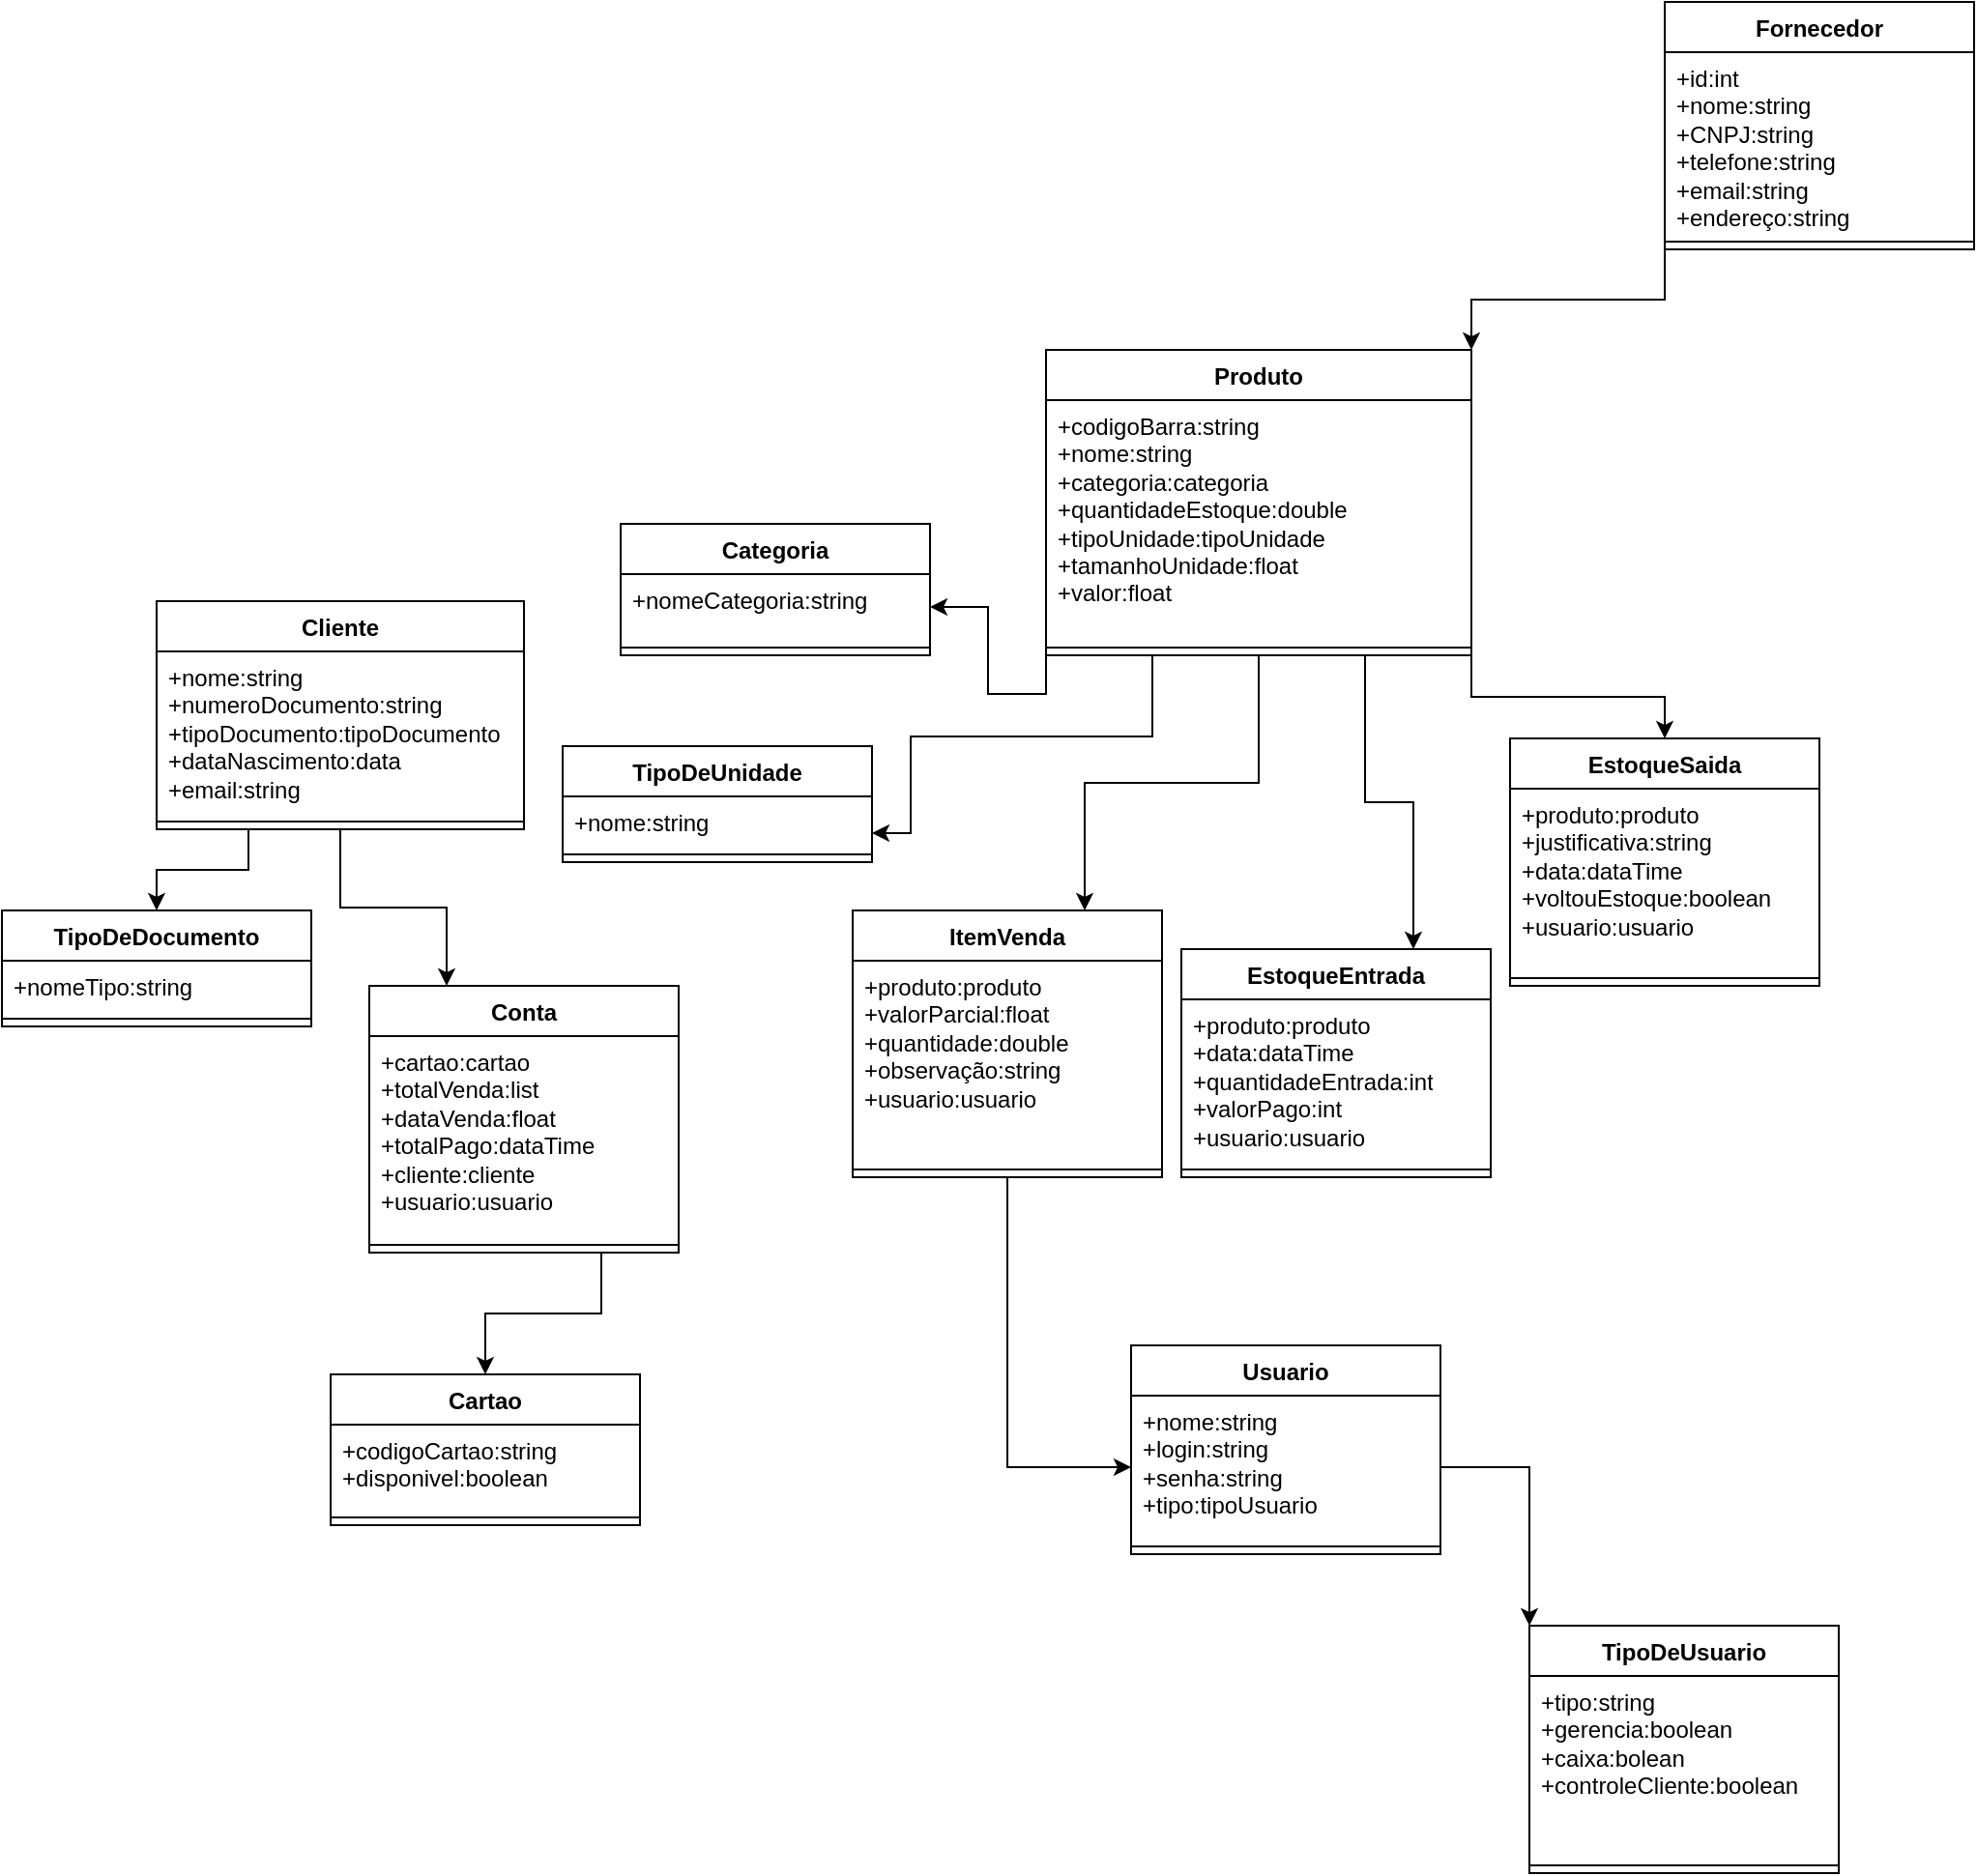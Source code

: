 <mxfile version="26.2.9">
  <diagram name="Página-1" id="etKGzabOYZ8_8JmHZPXm">
    <mxGraphModel dx="2255" dy="743" grid="1" gridSize="10" guides="1" tooltips="1" connect="1" arrows="1" fold="1" page="1" pageScale="1" pageWidth="827" pageHeight="1169" math="0" shadow="0">
      <root>
        <mxCell id="0" />
        <mxCell id="1" parent="0" />
        <mxCell id="yHC9XpJHPRP4eeNgV91K-38" style="edgeStyle=orthogonalEdgeStyle;rounded=0;orthogonalLoop=1;jettySize=auto;html=1;exitX=1;exitY=1;exitDx=0;exitDy=0;" edge="1" parent="1" source="yHC9XpJHPRP4eeNgV91K-6" target="yHC9XpJHPRP4eeNgV91K-10">
          <mxGeometry relative="1" as="geometry" />
        </mxCell>
        <mxCell id="yHC9XpJHPRP4eeNgV91K-39" style="edgeStyle=orthogonalEdgeStyle;rounded=0;orthogonalLoop=1;jettySize=auto;html=1;exitX=0.75;exitY=1;exitDx=0;exitDy=0;entryX=0.75;entryY=0;entryDx=0;entryDy=0;" edge="1" parent="1" source="yHC9XpJHPRP4eeNgV91K-6" target="yHC9XpJHPRP4eeNgV91K-18">
          <mxGeometry relative="1" as="geometry" />
        </mxCell>
        <mxCell id="yHC9XpJHPRP4eeNgV91K-40" style="edgeStyle=orthogonalEdgeStyle;rounded=0;orthogonalLoop=1;jettySize=auto;html=1;exitX=0.5;exitY=1;exitDx=0;exitDy=0;entryX=0.75;entryY=0;entryDx=0;entryDy=0;" edge="1" parent="1" source="yHC9XpJHPRP4eeNgV91K-6" target="yHC9XpJHPRP4eeNgV91K-14">
          <mxGeometry relative="1" as="geometry" />
        </mxCell>
        <mxCell id="yHC9XpJHPRP4eeNgV91K-56" style="edgeStyle=orthogonalEdgeStyle;rounded=0;orthogonalLoop=1;jettySize=auto;html=1;exitX=0.25;exitY=1;exitDx=0;exitDy=0;entryX=1;entryY=0.75;entryDx=0;entryDy=0;" edge="1" parent="1" source="yHC9XpJHPRP4eeNgV91K-6" target="yHC9XpJHPRP4eeNgV91K-52">
          <mxGeometry relative="1" as="geometry">
            <Array as="points">
              <mxPoint x="425" y="520" />
              <mxPoint x="300" y="520" />
              <mxPoint x="300" y="570" />
            </Array>
          </mxGeometry>
        </mxCell>
        <mxCell id="yHC9XpJHPRP4eeNgV91K-57" style="edgeStyle=orthogonalEdgeStyle;rounded=0;orthogonalLoop=1;jettySize=auto;html=1;exitX=0;exitY=1;exitDx=0;exitDy=0;" edge="1" parent="1" source="yHC9XpJHPRP4eeNgV91K-6" target="yHC9XpJHPRP4eeNgV91K-49">
          <mxGeometry relative="1" as="geometry" />
        </mxCell>
        <mxCell id="yHC9XpJHPRP4eeNgV91K-6" value="Produto" style="swimlane;fontStyle=1;align=center;verticalAlign=top;childLayout=stackLayout;horizontal=1;startSize=26;horizontalStack=0;resizeParent=1;resizeParentMax=0;resizeLast=0;collapsible=1;marginBottom=0;whiteSpace=wrap;html=1;" vertex="1" parent="1">
          <mxGeometry x="370" y="320" width="220" height="158" as="geometry" />
        </mxCell>
        <mxCell id="yHC9XpJHPRP4eeNgV91K-7" value="+codigoBarra:string&lt;div&gt;+nome:string&lt;/div&gt;&lt;div&gt;+categoria:categoria&lt;/div&gt;&lt;div&gt;+quantidadeEstoque:double&lt;/div&gt;&lt;div&gt;+tipoUnidade:tipoUnidade&lt;/div&gt;&lt;div&gt;+tamanhoUnidade:float&lt;/div&gt;&lt;div&gt;+valor:float&lt;/div&gt;" style="text;align=left;verticalAlign=top;spacingLeft=4;spacingRight=4;overflow=hidden;rotatable=0;points=[[0,0.5],[1,0.5]];portConstraint=eastwest;whiteSpace=wrap;html=1;" vertex="1" parent="yHC9XpJHPRP4eeNgV91K-6">
          <mxGeometry y="26" width="220" height="124" as="geometry" />
        </mxCell>
        <mxCell id="yHC9XpJHPRP4eeNgV91K-8" value="" style="line;strokeWidth=1;align=left;verticalAlign=middle;spacingTop=-1;spacingLeft=3;spacingRight=3;rotatable=0;labelPosition=right;points=[];portConstraint=eastwest;" vertex="1" parent="yHC9XpJHPRP4eeNgV91K-6">
          <mxGeometry y="150" width="220" height="8" as="geometry" />
        </mxCell>
        <mxCell id="yHC9XpJHPRP4eeNgV91K-10" value="EstoqueSaida" style="swimlane;fontStyle=1;align=center;verticalAlign=top;childLayout=stackLayout;horizontal=1;startSize=26;horizontalStack=0;resizeParent=1;resizeParentMax=0;resizeLast=0;collapsible=1;marginBottom=0;whiteSpace=wrap;html=1;" vertex="1" parent="1">
          <mxGeometry x="610" y="521" width="160" height="128" as="geometry" />
        </mxCell>
        <mxCell id="yHC9XpJHPRP4eeNgV91K-11" value="+produto:produto&lt;div&gt;+justificativa:string&lt;/div&gt;&lt;div&gt;+data:dataTime&lt;/div&gt;&lt;div&gt;+voltouEstoque:boolean&lt;/div&gt;&lt;div&gt;+usuario:usuario&lt;/div&gt;" style="text;align=left;verticalAlign=top;spacingLeft=4;spacingRight=4;overflow=hidden;rotatable=0;points=[[0,0.5],[1,0.5]];portConstraint=eastwest;whiteSpace=wrap;html=1;" vertex="1" parent="yHC9XpJHPRP4eeNgV91K-10">
          <mxGeometry y="26" width="160" height="94" as="geometry" />
        </mxCell>
        <mxCell id="yHC9XpJHPRP4eeNgV91K-12" value="" style="line;strokeWidth=1;align=left;verticalAlign=middle;spacingTop=-1;spacingLeft=3;spacingRight=3;rotatable=0;labelPosition=right;points=[];portConstraint=eastwest;" vertex="1" parent="yHC9XpJHPRP4eeNgV91K-10">
          <mxGeometry y="120" width="160" height="8" as="geometry" />
        </mxCell>
        <mxCell id="yHC9XpJHPRP4eeNgV91K-43" style="edgeStyle=orthogonalEdgeStyle;rounded=0;orthogonalLoop=1;jettySize=auto;html=1;exitX=0.5;exitY=1;exitDx=0;exitDy=0;entryX=0;entryY=0.5;entryDx=0;entryDy=0;" edge="1" parent="1" source="yHC9XpJHPRP4eeNgV91K-14" target="yHC9XpJHPRP4eeNgV91K-23">
          <mxGeometry relative="1" as="geometry" />
        </mxCell>
        <mxCell id="yHC9XpJHPRP4eeNgV91K-14" value="ItemVenda" style="swimlane;fontStyle=1;align=center;verticalAlign=top;childLayout=stackLayout;horizontal=1;startSize=26;horizontalStack=0;resizeParent=1;resizeParentMax=0;resizeLast=0;collapsible=1;marginBottom=0;whiteSpace=wrap;html=1;" vertex="1" parent="1">
          <mxGeometry x="270" y="610" width="160" height="138" as="geometry" />
        </mxCell>
        <mxCell id="yHC9XpJHPRP4eeNgV91K-15" value="+produto:produto&lt;div&gt;+valorParcial:float&lt;/div&gt;&lt;div&gt;+quantidade:double&lt;/div&gt;&lt;div&gt;+observação:string&lt;/div&gt;&lt;div&gt;+usuario:usuario&lt;/div&gt;" style="text;align=left;verticalAlign=top;spacingLeft=4;spacingRight=4;overflow=hidden;rotatable=0;points=[[0,0.5],[1,0.5]];portConstraint=eastwest;whiteSpace=wrap;html=1;" vertex="1" parent="yHC9XpJHPRP4eeNgV91K-14">
          <mxGeometry y="26" width="160" height="104" as="geometry" />
        </mxCell>
        <mxCell id="yHC9XpJHPRP4eeNgV91K-16" value="" style="line;strokeWidth=1;align=left;verticalAlign=middle;spacingTop=-1;spacingLeft=3;spacingRight=3;rotatable=0;labelPosition=right;points=[];portConstraint=eastwest;" vertex="1" parent="yHC9XpJHPRP4eeNgV91K-14">
          <mxGeometry y="130" width="160" height="8" as="geometry" />
        </mxCell>
        <mxCell id="yHC9XpJHPRP4eeNgV91K-18" value="EstoqueEntrada" style="swimlane;fontStyle=1;align=center;verticalAlign=top;childLayout=stackLayout;horizontal=1;startSize=26;horizontalStack=0;resizeParent=1;resizeParentMax=0;resizeLast=0;collapsible=1;marginBottom=0;whiteSpace=wrap;html=1;" vertex="1" parent="1">
          <mxGeometry x="440" y="630" width="160" height="118" as="geometry" />
        </mxCell>
        <mxCell id="yHC9XpJHPRP4eeNgV91K-19" value="+produto:produto&lt;div&gt;+data:dataTime&lt;/div&gt;&lt;div&gt;+quantidadeEntrada:int&lt;/div&gt;&lt;div&gt;+valorPago:int&lt;/div&gt;&lt;div&gt;+usuario:usuario&lt;/div&gt;" style="text;align=left;verticalAlign=top;spacingLeft=4;spacingRight=4;overflow=hidden;rotatable=0;points=[[0,0.5],[1,0.5]];portConstraint=eastwest;whiteSpace=wrap;html=1;" vertex="1" parent="yHC9XpJHPRP4eeNgV91K-18">
          <mxGeometry y="26" width="160" height="84" as="geometry" />
        </mxCell>
        <mxCell id="yHC9XpJHPRP4eeNgV91K-20" value="" style="line;strokeWidth=1;align=left;verticalAlign=middle;spacingTop=-1;spacingLeft=3;spacingRight=3;rotatable=0;labelPosition=right;points=[];portConstraint=eastwest;" vertex="1" parent="yHC9XpJHPRP4eeNgV91K-18">
          <mxGeometry y="110" width="160" height="8" as="geometry" />
        </mxCell>
        <mxCell id="yHC9XpJHPRP4eeNgV91K-22" value="Usuario" style="swimlane;fontStyle=1;align=center;verticalAlign=top;childLayout=stackLayout;horizontal=1;startSize=26;horizontalStack=0;resizeParent=1;resizeParentMax=0;resizeLast=0;collapsible=1;marginBottom=0;whiteSpace=wrap;html=1;" vertex="1" parent="1">
          <mxGeometry x="414" y="835" width="160" height="108" as="geometry" />
        </mxCell>
        <mxCell id="yHC9XpJHPRP4eeNgV91K-23" value="+nome:string&lt;div&gt;+login:string&lt;/div&gt;&lt;div&gt;+senha:string&lt;/div&gt;&lt;div&gt;+tipo:tipoUsuario&lt;/div&gt;" style="text;align=left;verticalAlign=top;spacingLeft=4;spacingRight=4;overflow=hidden;rotatable=0;points=[[0,0.5],[1,0.5]];portConstraint=eastwest;whiteSpace=wrap;html=1;" vertex="1" parent="yHC9XpJHPRP4eeNgV91K-22">
          <mxGeometry y="26" width="160" height="74" as="geometry" />
        </mxCell>
        <mxCell id="yHC9XpJHPRP4eeNgV91K-24" value="" style="line;strokeWidth=1;align=left;verticalAlign=middle;spacingTop=-1;spacingLeft=3;spacingRight=3;rotatable=0;labelPosition=right;points=[];portConstraint=eastwest;" vertex="1" parent="yHC9XpJHPRP4eeNgV91K-22">
          <mxGeometry y="100" width="160" height="8" as="geometry" />
        </mxCell>
        <mxCell id="yHC9XpJHPRP4eeNgV91K-42" style="edgeStyle=orthogonalEdgeStyle;rounded=0;orthogonalLoop=1;jettySize=auto;html=1;exitX=0.75;exitY=1;exitDx=0;exitDy=0;entryX=0.5;entryY=0;entryDx=0;entryDy=0;" edge="1" parent="1" source="yHC9XpJHPRP4eeNgV91K-26" target="yHC9XpJHPRP4eeNgV91K-30">
          <mxGeometry relative="1" as="geometry" />
        </mxCell>
        <mxCell id="yHC9XpJHPRP4eeNgV91K-26" value="Conta" style="swimlane;fontStyle=1;align=center;verticalAlign=top;childLayout=stackLayout;horizontal=1;startSize=26;horizontalStack=0;resizeParent=1;resizeParentMax=0;resizeLast=0;collapsible=1;marginBottom=0;whiteSpace=wrap;html=1;" vertex="1" parent="1">
          <mxGeometry x="20" y="649" width="160" height="138" as="geometry" />
        </mxCell>
        <mxCell id="yHC9XpJHPRP4eeNgV91K-27" value="+cartao:cartao&lt;div&gt;+totalVenda:list&lt;/div&gt;&lt;div&gt;&lt;span style=&quot;background-color: transparent; color: light-dark(rgb(0, 0, 0), rgb(255, 255, 255));&quot;&gt;+dataVenda:float&lt;/span&gt;&lt;/div&gt;&lt;div&gt;+totalPago:dataTime&lt;/div&gt;&lt;div&gt;+cliente:cliente&lt;/div&gt;&lt;div&gt;+usuario:usuario&lt;/div&gt;" style="text;align=left;verticalAlign=top;spacingLeft=4;spacingRight=4;overflow=hidden;rotatable=0;points=[[0,0.5],[1,0.5]];portConstraint=eastwest;whiteSpace=wrap;html=1;" vertex="1" parent="yHC9XpJHPRP4eeNgV91K-26">
          <mxGeometry y="26" width="160" height="104" as="geometry" />
        </mxCell>
        <mxCell id="yHC9XpJHPRP4eeNgV91K-28" value="" style="line;strokeWidth=1;align=left;verticalAlign=middle;spacingTop=-1;spacingLeft=3;spacingRight=3;rotatable=0;labelPosition=right;points=[];portConstraint=eastwest;" vertex="1" parent="yHC9XpJHPRP4eeNgV91K-26">
          <mxGeometry y="130" width="160" height="8" as="geometry" />
        </mxCell>
        <mxCell id="yHC9XpJHPRP4eeNgV91K-30" value="Cartao" style="swimlane;fontStyle=1;align=center;verticalAlign=top;childLayout=stackLayout;horizontal=1;startSize=26;horizontalStack=0;resizeParent=1;resizeParentMax=0;resizeLast=0;collapsible=1;marginBottom=0;whiteSpace=wrap;html=1;" vertex="1" parent="1">
          <mxGeometry y="850" width="160" height="78" as="geometry" />
        </mxCell>
        <mxCell id="yHC9XpJHPRP4eeNgV91K-31" value="+codigoCartao:string&lt;div&gt;+disponivel:boolean&lt;/div&gt;" style="text;align=left;verticalAlign=top;spacingLeft=4;spacingRight=4;overflow=hidden;rotatable=0;points=[[0,0.5],[1,0.5]];portConstraint=eastwest;whiteSpace=wrap;html=1;" vertex="1" parent="yHC9XpJHPRP4eeNgV91K-30">
          <mxGeometry y="26" width="160" height="44" as="geometry" />
        </mxCell>
        <mxCell id="yHC9XpJHPRP4eeNgV91K-32" value="" style="line;strokeWidth=1;align=left;verticalAlign=middle;spacingTop=-1;spacingLeft=3;spacingRight=3;rotatable=0;labelPosition=right;points=[];portConstraint=eastwest;" vertex="1" parent="yHC9XpJHPRP4eeNgV91K-30">
          <mxGeometry y="70" width="160" height="8" as="geometry" />
        </mxCell>
        <mxCell id="yHC9XpJHPRP4eeNgV91K-41" style="edgeStyle=orthogonalEdgeStyle;rounded=0;orthogonalLoop=1;jettySize=auto;html=1;exitX=0.5;exitY=1;exitDx=0;exitDy=0;entryX=0.25;entryY=0;entryDx=0;entryDy=0;" edge="1" parent="1" source="yHC9XpJHPRP4eeNgV91K-34" target="yHC9XpJHPRP4eeNgV91K-26">
          <mxGeometry relative="1" as="geometry" />
        </mxCell>
        <mxCell id="yHC9XpJHPRP4eeNgV91K-62" style="edgeStyle=orthogonalEdgeStyle;rounded=0;orthogonalLoop=1;jettySize=auto;html=1;exitX=0.25;exitY=1;exitDx=0;exitDy=0;entryX=0.5;entryY=0;entryDx=0;entryDy=0;" edge="1" parent="1" source="yHC9XpJHPRP4eeNgV91K-34" target="yHC9XpJHPRP4eeNgV91K-58">
          <mxGeometry relative="1" as="geometry" />
        </mxCell>
        <mxCell id="yHC9XpJHPRP4eeNgV91K-34" value="Cliente" style="swimlane;fontStyle=1;align=center;verticalAlign=top;childLayout=stackLayout;horizontal=1;startSize=26;horizontalStack=0;resizeParent=1;resizeParentMax=0;resizeLast=0;collapsible=1;marginBottom=0;whiteSpace=wrap;html=1;" vertex="1" parent="1">
          <mxGeometry x="-90" y="450" width="190" height="118" as="geometry" />
        </mxCell>
        <mxCell id="yHC9XpJHPRP4eeNgV91K-35" value="+nome:string&lt;div&gt;+numeroDocumento:string&lt;/div&gt;&lt;div&gt;+tipoDocumento:tipoDocumento&lt;/div&gt;&lt;div&gt;+dataNascimento:data&lt;/div&gt;&lt;div&gt;+email:string&lt;/div&gt;" style="text;align=left;verticalAlign=top;spacingLeft=4;spacingRight=4;overflow=hidden;rotatable=0;points=[[0,0.5],[1,0.5]];portConstraint=eastwest;whiteSpace=wrap;html=1;" vertex="1" parent="yHC9XpJHPRP4eeNgV91K-34">
          <mxGeometry y="26" width="190" height="84" as="geometry" />
        </mxCell>
        <mxCell id="yHC9XpJHPRP4eeNgV91K-36" value="" style="line;strokeWidth=1;align=left;verticalAlign=middle;spacingTop=-1;spacingLeft=3;spacingRight=3;rotatable=0;labelPosition=right;points=[];portConstraint=eastwest;" vertex="1" parent="yHC9XpJHPRP4eeNgV91K-34">
          <mxGeometry y="110" width="190" height="8" as="geometry" />
        </mxCell>
        <mxCell id="yHC9XpJHPRP4eeNgV91K-48" value="Categoria" style="swimlane;fontStyle=1;align=center;verticalAlign=top;childLayout=stackLayout;horizontal=1;startSize=26;horizontalStack=0;resizeParent=1;resizeParentMax=0;resizeLast=0;collapsible=1;marginBottom=0;whiteSpace=wrap;html=1;" vertex="1" parent="1">
          <mxGeometry x="150" y="410" width="160" height="68" as="geometry" />
        </mxCell>
        <mxCell id="yHC9XpJHPRP4eeNgV91K-49" value="+nomeCategoria:string" style="text;align=left;verticalAlign=top;spacingLeft=4;spacingRight=4;overflow=hidden;rotatable=0;points=[[0,0.5],[1,0.5]];portConstraint=eastwest;whiteSpace=wrap;html=1;" vertex="1" parent="yHC9XpJHPRP4eeNgV91K-48">
          <mxGeometry y="26" width="160" height="34" as="geometry" />
        </mxCell>
        <mxCell id="yHC9XpJHPRP4eeNgV91K-50" value="" style="line;strokeWidth=1;align=left;verticalAlign=middle;spacingTop=-1;spacingLeft=3;spacingRight=3;rotatable=0;labelPosition=right;points=[];portConstraint=eastwest;" vertex="1" parent="yHC9XpJHPRP4eeNgV91K-48">
          <mxGeometry y="60" width="160" height="8" as="geometry" />
        </mxCell>
        <mxCell id="yHC9XpJHPRP4eeNgV91K-52" value="TipoDeUnidade" style="swimlane;fontStyle=1;align=center;verticalAlign=top;childLayout=stackLayout;horizontal=1;startSize=26;horizontalStack=0;resizeParent=1;resizeParentMax=0;resizeLast=0;collapsible=1;marginBottom=0;whiteSpace=wrap;html=1;" vertex="1" parent="1">
          <mxGeometry x="120" y="525" width="160" height="60" as="geometry" />
        </mxCell>
        <mxCell id="yHC9XpJHPRP4eeNgV91K-53" value="+nome:string" style="text;align=left;verticalAlign=top;spacingLeft=4;spacingRight=4;overflow=hidden;rotatable=0;points=[[0,0.5],[1,0.5]];portConstraint=eastwest;whiteSpace=wrap;html=1;" vertex="1" parent="yHC9XpJHPRP4eeNgV91K-52">
          <mxGeometry y="26" width="160" height="26" as="geometry" />
        </mxCell>
        <mxCell id="yHC9XpJHPRP4eeNgV91K-54" value="" style="line;strokeWidth=1;align=left;verticalAlign=middle;spacingTop=-1;spacingLeft=3;spacingRight=3;rotatable=0;labelPosition=right;points=[];portConstraint=eastwest;" vertex="1" parent="yHC9XpJHPRP4eeNgV91K-52">
          <mxGeometry y="52" width="160" height="8" as="geometry" />
        </mxCell>
        <mxCell id="yHC9XpJHPRP4eeNgV91K-58" value="TipoDeDocumento" style="swimlane;fontStyle=1;align=center;verticalAlign=top;childLayout=stackLayout;horizontal=1;startSize=26;horizontalStack=0;resizeParent=1;resizeParentMax=0;resizeLast=0;collapsible=1;marginBottom=0;whiteSpace=wrap;html=1;" vertex="1" parent="1">
          <mxGeometry x="-170" y="610" width="160" height="60" as="geometry" />
        </mxCell>
        <mxCell id="yHC9XpJHPRP4eeNgV91K-59" value="+nomeTipo:string" style="text;align=left;verticalAlign=top;spacingLeft=4;spacingRight=4;overflow=hidden;rotatable=0;points=[[0,0.5],[1,0.5]];portConstraint=eastwest;whiteSpace=wrap;html=1;" vertex="1" parent="yHC9XpJHPRP4eeNgV91K-58">
          <mxGeometry y="26" width="160" height="26" as="geometry" />
        </mxCell>
        <mxCell id="yHC9XpJHPRP4eeNgV91K-60" value="" style="line;strokeWidth=1;align=left;verticalAlign=middle;spacingTop=-1;spacingLeft=3;spacingRight=3;rotatable=0;labelPosition=right;points=[];portConstraint=eastwest;" vertex="1" parent="yHC9XpJHPRP4eeNgV91K-58">
          <mxGeometry y="52" width="160" height="8" as="geometry" />
        </mxCell>
        <mxCell id="yHC9XpJHPRP4eeNgV91K-63" value="TipoDeUsuario" style="swimlane;fontStyle=1;align=center;verticalAlign=top;childLayout=stackLayout;horizontal=1;startSize=26;horizontalStack=0;resizeParent=1;resizeParentMax=0;resizeLast=0;collapsible=1;marginBottom=0;whiteSpace=wrap;html=1;" vertex="1" parent="1">
          <mxGeometry x="620" y="980" width="160" height="128" as="geometry" />
        </mxCell>
        <mxCell id="yHC9XpJHPRP4eeNgV91K-64" value="+tipo:string&lt;div&gt;+gerencia:boolean&lt;/div&gt;&lt;div&gt;+caixa:bolean&lt;/div&gt;&lt;div&gt;+controleCliente:boolean&lt;/div&gt;" style="text;align=left;verticalAlign=top;spacingLeft=4;spacingRight=4;overflow=hidden;rotatable=0;points=[[0,0.5],[1,0.5]];portConstraint=eastwest;whiteSpace=wrap;html=1;" vertex="1" parent="yHC9XpJHPRP4eeNgV91K-63">
          <mxGeometry y="26" width="160" height="94" as="geometry" />
        </mxCell>
        <mxCell id="yHC9XpJHPRP4eeNgV91K-65" value="" style="line;strokeWidth=1;align=left;verticalAlign=middle;spacingTop=-1;spacingLeft=3;spacingRight=3;rotatable=0;labelPosition=right;points=[];portConstraint=eastwest;" vertex="1" parent="yHC9XpJHPRP4eeNgV91K-63">
          <mxGeometry y="120" width="160" height="8" as="geometry" />
        </mxCell>
        <mxCell id="yHC9XpJHPRP4eeNgV91K-68" style="edgeStyle=orthogonalEdgeStyle;rounded=0;orthogonalLoop=1;jettySize=auto;html=1;exitX=1;exitY=0.5;exitDx=0;exitDy=0;entryX=0;entryY=0;entryDx=0;entryDy=0;" edge="1" parent="1" source="yHC9XpJHPRP4eeNgV91K-23" target="yHC9XpJHPRP4eeNgV91K-63">
          <mxGeometry relative="1" as="geometry" />
        </mxCell>
        <mxCell id="yHC9XpJHPRP4eeNgV91K-77" style="edgeStyle=orthogonalEdgeStyle;rounded=0;orthogonalLoop=1;jettySize=auto;html=1;exitX=0;exitY=1;exitDx=0;exitDy=0;entryX=1;entryY=0;entryDx=0;entryDy=0;" edge="1" parent="1" source="yHC9XpJHPRP4eeNgV91K-73" target="yHC9XpJHPRP4eeNgV91K-6">
          <mxGeometry relative="1" as="geometry" />
        </mxCell>
        <mxCell id="yHC9XpJHPRP4eeNgV91K-73" value="Fornecedor" style="swimlane;fontStyle=1;align=center;verticalAlign=top;childLayout=stackLayout;horizontal=1;startSize=26;horizontalStack=0;resizeParent=1;resizeParentMax=0;resizeLast=0;collapsible=1;marginBottom=0;whiteSpace=wrap;html=1;" vertex="1" parent="1">
          <mxGeometry x="690" y="140" width="160" height="128" as="geometry" />
        </mxCell>
        <mxCell id="yHC9XpJHPRP4eeNgV91K-74" value="+id:int&lt;div&gt;+nome:string&lt;/div&gt;&lt;div&gt;+CNPJ:string&lt;/div&gt;&lt;div&gt;+telefone:string&lt;/div&gt;&lt;div&gt;+email:string&lt;/div&gt;&lt;div&gt;+endereço:string&lt;/div&gt;" style="text;align=left;verticalAlign=top;spacingLeft=4;spacingRight=4;overflow=hidden;rotatable=0;points=[[0,0.5],[1,0.5]];portConstraint=eastwest;whiteSpace=wrap;html=1;" vertex="1" parent="yHC9XpJHPRP4eeNgV91K-73">
          <mxGeometry y="26" width="160" height="94" as="geometry" />
        </mxCell>
        <mxCell id="yHC9XpJHPRP4eeNgV91K-75" value="" style="line;strokeWidth=1;align=left;verticalAlign=middle;spacingTop=-1;spacingLeft=3;spacingRight=3;rotatable=0;labelPosition=right;points=[];portConstraint=eastwest;" vertex="1" parent="yHC9XpJHPRP4eeNgV91K-73">
          <mxGeometry y="120" width="160" height="8" as="geometry" />
        </mxCell>
      </root>
    </mxGraphModel>
  </diagram>
</mxfile>
